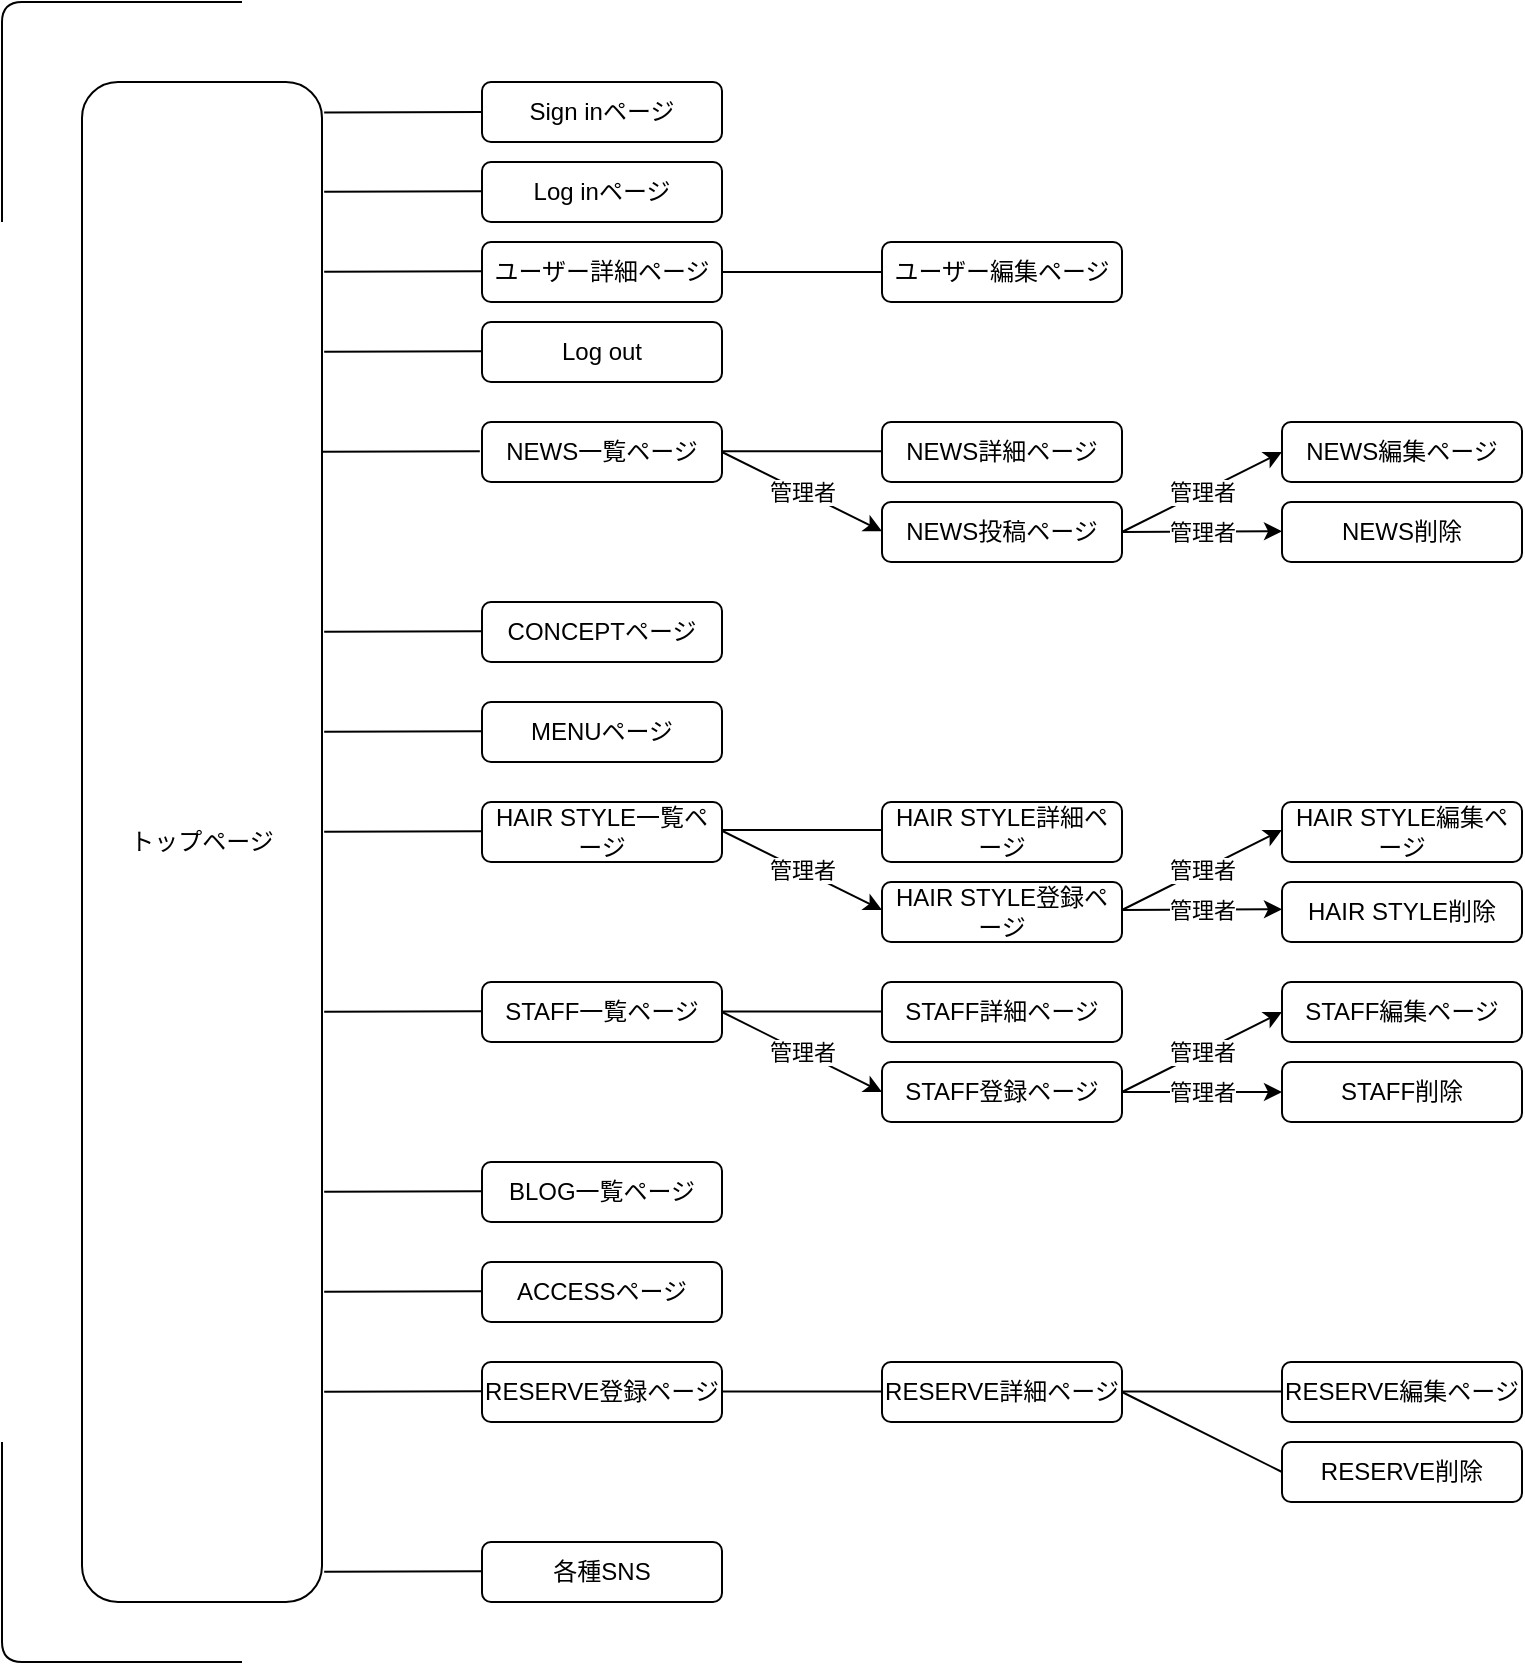<mxfile>
    <diagram id="gTzxo0V6KKp_SFuRiDqh" name="ページ1">
        <mxGraphModel dx="221" dy="163" grid="1" gridSize="10" guides="1" tooltips="1" connect="1" arrows="1" fold="1" page="1" pageScale="1" pageWidth="1169" pageHeight="827" math="0" shadow="0">
            <root>
                <mxCell id="0"/>
                <mxCell id="1" parent="0"/>
                <mxCell id="2" value="トップページ" style="rounded=1;whiteSpace=wrap;html=1;" vertex="1" parent="1">
                    <mxGeometry x="40" y="40" width="120" height="760" as="geometry"/>
                </mxCell>
                <mxCell id="3" value="NEWS一覧ページ" style="rounded=1;whiteSpace=wrap;html=1;" vertex="1" parent="1">
                    <mxGeometry x="240" y="210" width="120" height="30" as="geometry"/>
                </mxCell>
                <mxCell id="4" value="NEWS詳細ページ" style="rounded=1;whiteSpace=wrap;html=1;" vertex="1" parent="1">
                    <mxGeometry x="440" y="210" width="120" height="30" as="geometry"/>
                </mxCell>
                <mxCell id="5" value="NEWS投稿ページ" style="rounded=1;whiteSpace=wrap;html=1;" vertex="1" parent="1">
                    <mxGeometry x="440" y="250" width="120" height="30" as="geometry"/>
                </mxCell>
                <mxCell id="6" value="NEWS編集ページ" style="rounded=1;whiteSpace=wrap;html=1;" vertex="1" parent="1">
                    <mxGeometry x="640" y="210" width="120" height="30" as="geometry"/>
                </mxCell>
                <mxCell id="8" value="NEWS削除" style="rounded=1;whiteSpace=wrap;html=1;" vertex="1" parent="1">
                    <mxGeometry x="640" y="250" width="120" height="30" as="geometry"/>
                </mxCell>
                <mxCell id="11" value="MENUページ" style="rounded=1;whiteSpace=wrap;html=1;" vertex="1" parent="1">
                    <mxGeometry x="240" y="350" width="120" height="30" as="geometry"/>
                </mxCell>
                <mxCell id="12" value="CONCEPTページ" style="rounded=1;whiteSpace=wrap;html=1;" vertex="1" parent="1">
                    <mxGeometry x="240" y="300" width="120" height="30" as="geometry"/>
                </mxCell>
                <mxCell id="13" value="HAIR STYLE詳細ページ" style="rounded=1;whiteSpace=wrap;html=1;" vertex="1" parent="1">
                    <mxGeometry x="440" y="400" width="120" height="30" as="geometry"/>
                </mxCell>
                <mxCell id="14" value="HAIR STYLE登録ページ" style="rounded=1;whiteSpace=wrap;html=1;" vertex="1" parent="1">
                    <mxGeometry x="440" y="440" width="120" height="30" as="geometry"/>
                </mxCell>
                <mxCell id="15" value="HAIR STYLE編集ページ" style="rounded=1;whiteSpace=wrap;html=1;" vertex="1" parent="1">
                    <mxGeometry x="640" y="400" width="120" height="30" as="geometry"/>
                </mxCell>
                <mxCell id="16" value="HAIR STYLE削除" style="rounded=1;whiteSpace=wrap;html=1;" vertex="1" parent="1">
                    <mxGeometry x="640" y="440" width="120" height="30" as="geometry"/>
                </mxCell>
                <mxCell id="17" value="HAIR STYLE一覧ページ" style="rounded=1;whiteSpace=wrap;html=1;" vertex="1" parent="1">
                    <mxGeometry x="240" y="400" width="120" height="30" as="geometry"/>
                </mxCell>
                <mxCell id="18" value="STAFF詳細ページ" style="rounded=1;whiteSpace=wrap;html=1;" vertex="1" parent="1">
                    <mxGeometry x="440" y="490" width="120" height="30" as="geometry"/>
                </mxCell>
                <mxCell id="19" value="STAFF登録ページ" style="rounded=1;whiteSpace=wrap;html=1;" vertex="1" parent="1">
                    <mxGeometry x="440" y="530" width="120" height="30" as="geometry"/>
                </mxCell>
                <mxCell id="20" value="STAFF編集ページ" style="rounded=1;whiteSpace=wrap;html=1;" vertex="1" parent="1">
                    <mxGeometry x="640" y="490" width="120" height="30" as="geometry"/>
                </mxCell>
                <mxCell id="21" value="STAFF削除" style="rounded=1;whiteSpace=wrap;html=1;" vertex="1" parent="1">
                    <mxGeometry x="640" y="530" width="120" height="30" as="geometry"/>
                </mxCell>
                <mxCell id="22" value="STAFF一覧ページ" style="rounded=1;whiteSpace=wrap;html=1;" vertex="1" parent="1">
                    <mxGeometry x="240" y="490" width="120" height="30" as="geometry"/>
                </mxCell>
                <mxCell id="23" value="BLOG一覧ページ" style="rounded=1;whiteSpace=wrap;html=1;" vertex="1" parent="1">
                    <mxGeometry x="240" y="580" width="120" height="30" as="geometry"/>
                </mxCell>
                <mxCell id="24" value="ACCESSページ" style="rounded=1;whiteSpace=wrap;html=1;" vertex="1" parent="1">
                    <mxGeometry x="240" y="630" width="120" height="30" as="geometry"/>
                </mxCell>
                <mxCell id="25" value="RESERVE登録ページ" style="rounded=1;whiteSpace=wrap;html=1;" vertex="1" parent="1">
                    <mxGeometry x="240" y="680" width="120" height="30" as="geometry"/>
                </mxCell>
                <mxCell id="26" value="RESERVE詳細ページ" style="rounded=1;whiteSpace=wrap;html=1;" vertex="1" parent="1">
                    <mxGeometry x="440" y="680" width="120" height="30" as="geometry"/>
                </mxCell>
                <mxCell id="27" value="RESERVE編集ページ" style="rounded=1;whiteSpace=wrap;html=1;" vertex="1" parent="1">
                    <mxGeometry x="640" y="680" width="120" height="30" as="geometry"/>
                </mxCell>
                <mxCell id="28" value="RESERVE削除" style="rounded=1;whiteSpace=wrap;html=1;" vertex="1" parent="1">
                    <mxGeometry x="640" y="720" width="120" height="30" as="geometry"/>
                </mxCell>
                <mxCell id="29" value="Sign inページ" style="rounded=1;whiteSpace=wrap;html=1;" vertex="1" parent="1">
                    <mxGeometry x="240" y="40" width="120" height="30" as="geometry"/>
                </mxCell>
                <mxCell id="30" value="Log inページ" style="rounded=1;whiteSpace=wrap;html=1;" vertex="1" parent="1">
                    <mxGeometry x="240" y="80" width="120" height="30" as="geometry"/>
                </mxCell>
                <mxCell id="31" value="ユーザー詳細ページ" style="rounded=1;whiteSpace=wrap;html=1;" vertex="1" parent="1">
                    <mxGeometry x="240" y="120" width="120" height="30" as="geometry"/>
                </mxCell>
                <mxCell id="32" value="Log out" style="rounded=1;whiteSpace=wrap;html=1;" vertex="1" parent="1">
                    <mxGeometry x="240" y="160" width="120" height="30" as="geometry"/>
                </mxCell>
                <mxCell id="33" value="ユーザー編集ページ" style="rounded=1;whiteSpace=wrap;html=1;" vertex="1" parent="1">
                    <mxGeometry x="440" y="120" width="120" height="30" as="geometry"/>
                </mxCell>
                <mxCell id="35" value="各種SNS" style="rounded=1;whiteSpace=wrap;html=1;" vertex="1" parent="1">
                    <mxGeometry x="240" y="770" width="120" height="30" as="geometry"/>
                </mxCell>
                <mxCell id="50" value="" style="endArrow=none;html=1;exitX=1;exitY=0.5;exitDx=0;exitDy=0;entryX=0;entryY=0.5;entryDx=0;entryDy=0;" edge="1" parent="1" source="31" target="33">
                    <mxGeometry width="50" height="50" relative="1" as="geometry">
                        <mxPoint x="380" y="230" as="sourcePoint"/>
                        <mxPoint x="430" y="180" as="targetPoint"/>
                    </mxGeometry>
                </mxCell>
                <mxCell id="51" value="" style="endArrow=none;html=1;exitX=1;exitY=0.5;exitDx=0;exitDy=0;entryX=0;entryY=0.5;entryDx=0;entryDy=0;" edge="1" parent="1">
                    <mxGeometry width="50" height="50" relative="1" as="geometry">
                        <mxPoint x="360" y="224.63" as="sourcePoint"/>
                        <mxPoint x="440" y="224.63" as="targetPoint"/>
                    </mxGeometry>
                </mxCell>
                <mxCell id="52" value="" style="endArrow=classic;html=1;exitX=1;exitY=0.5;exitDx=0;exitDy=0;" edge="1" parent="1" source="3">
                    <mxGeometry relative="1" as="geometry">
                        <mxPoint x="400" y="265" as="sourcePoint"/>
                        <mxPoint x="440" y="264.63" as="targetPoint"/>
                    </mxGeometry>
                </mxCell>
                <mxCell id="53" value="管理者" style="edgeLabel;resizable=0;html=1;align=center;verticalAlign=middle;" connectable="0" vertex="1" parent="52">
                    <mxGeometry relative="1" as="geometry"/>
                </mxCell>
                <mxCell id="57" value="" style="endArrow=classic;html=1;" edge="1" parent="1">
                    <mxGeometry relative="1" as="geometry">
                        <mxPoint x="560" y="265" as="sourcePoint"/>
                        <mxPoint x="640" y="264.63" as="targetPoint"/>
                    </mxGeometry>
                </mxCell>
                <mxCell id="58" value="管理者" style="edgeLabel;resizable=0;html=1;align=center;verticalAlign=middle;" connectable="0" vertex="1" parent="57">
                    <mxGeometry relative="1" as="geometry"/>
                </mxCell>
                <mxCell id="60" value="" style="endArrow=classic;html=1;entryX=0;entryY=0.5;entryDx=0;entryDy=0;exitX=1;exitY=0.5;exitDx=0;exitDy=0;" edge="1" parent="1" source="5" target="6">
                    <mxGeometry relative="1" as="geometry">
                        <mxPoint x="560" y="260" as="sourcePoint"/>
                        <mxPoint x="450" y="280" as="targetPoint"/>
                    </mxGeometry>
                </mxCell>
                <mxCell id="61" value="管理者" style="edgeLabel;resizable=0;html=1;align=center;verticalAlign=middle;" connectable="0" vertex="1" parent="60">
                    <mxGeometry relative="1" as="geometry"/>
                </mxCell>
                <mxCell id="62" value="" style="endArrow=none;html=1;exitX=0;exitY=0.5;exitDx=0;exitDy=0;entryX=1.009;entryY=0.02;entryDx=0;entryDy=0;entryPerimeter=0;" edge="1" parent="1" source="29" target="2">
                    <mxGeometry width="50" height="50" relative="1" as="geometry">
                        <mxPoint x="170" y="120" as="sourcePoint"/>
                        <mxPoint x="220" y="70" as="targetPoint"/>
                    </mxGeometry>
                </mxCell>
                <mxCell id="63" value="" style="endArrow=none;html=1;exitX=0;exitY=0.5;exitDx=0;exitDy=0;entryX=1.009;entryY=0.02;entryDx=0;entryDy=0;entryPerimeter=0;" edge="1" parent="1">
                    <mxGeometry width="50" height="50" relative="1" as="geometry">
                        <mxPoint x="240" y="94.68" as="sourcePoint"/>
                        <mxPoint x="161.08" y="94.88" as="targetPoint"/>
                    </mxGeometry>
                </mxCell>
                <mxCell id="64" value="" style="endArrow=none;html=1;exitX=0;exitY=0.5;exitDx=0;exitDy=0;entryX=1.009;entryY=0.02;entryDx=0;entryDy=0;entryPerimeter=0;" edge="1" parent="1">
                    <mxGeometry width="50" height="50" relative="1" as="geometry">
                        <mxPoint x="240" y="134.68" as="sourcePoint"/>
                        <mxPoint x="161.08" y="134.88" as="targetPoint"/>
                    </mxGeometry>
                </mxCell>
                <mxCell id="65" value="" style="endArrow=none;html=1;exitX=0;exitY=0.5;exitDx=0;exitDy=0;entryX=1.009;entryY=0.02;entryDx=0;entryDy=0;entryPerimeter=0;" edge="1" parent="1">
                    <mxGeometry width="50" height="50" relative="1" as="geometry">
                        <mxPoint x="240" y="174.68" as="sourcePoint"/>
                        <mxPoint x="161.08" y="174.88" as="targetPoint"/>
                    </mxGeometry>
                </mxCell>
                <mxCell id="66" value="" style="endArrow=none;html=1;exitX=0;exitY=0.5;exitDx=0;exitDy=0;entryX=1.009;entryY=0.02;entryDx=0;entryDy=0;entryPerimeter=0;" edge="1" parent="1">
                    <mxGeometry width="50" height="50" relative="1" as="geometry">
                        <mxPoint x="238.92" y="224.68" as="sourcePoint"/>
                        <mxPoint x="160.0" y="224.88" as="targetPoint"/>
                    </mxGeometry>
                </mxCell>
                <mxCell id="67" value="" style="endArrow=none;html=1;exitX=0;exitY=0.5;exitDx=0;exitDy=0;entryX=1.009;entryY=0.02;entryDx=0;entryDy=0;entryPerimeter=0;" edge="1" parent="1">
                    <mxGeometry width="50" height="50" relative="1" as="geometry">
                        <mxPoint x="240.0" y="314.68" as="sourcePoint"/>
                        <mxPoint x="161.08" y="314.88" as="targetPoint"/>
                    </mxGeometry>
                </mxCell>
                <mxCell id="68" value="" style="endArrow=none;html=1;exitX=0;exitY=0.5;exitDx=0;exitDy=0;entryX=1.009;entryY=0.02;entryDx=0;entryDy=0;entryPerimeter=0;" edge="1" parent="1">
                    <mxGeometry width="50" height="50" relative="1" as="geometry">
                        <mxPoint x="240" y="364.68" as="sourcePoint"/>
                        <mxPoint x="161.08" y="364.88" as="targetPoint"/>
                    </mxGeometry>
                </mxCell>
                <mxCell id="69" value="" style="endArrow=none;html=1;exitX=0;exitY=0.5;exitDx=0;exitDy=0;entryX=1.009;entryY=0.02;entryDx=0;entryDy=0;entryPerimeter=0;" edge="1" parent="1">
                    <mxGeometry width="50" height="50" relative="1" as="geometry">
                        <mxPoint x="240" y="414.68" as="sourcePoint"/>
                        <mxPoint x="161.08" y="414.88" as="targetPoint"/>
                    </mxGeometry>
                </mxCell>
                <mxCell id="70" value="" style="endArrow=none;html=1;exitX=0;exitY=0.5;exitDx=0;exitDy=0;entryX=1.009;entryY=0.02;entryDx=0;entryDy=0;entryPerimeter=0;" edge="1" parent="1">
                    <mxGeometry width="50" height="50" relative="1" as="geometry">
                        <mxPoint x="240" y="504.68" as="sourcePoint"/>
                        <mxPoint x="161.08" y="504.88" as="targetPoint"/>
                    </mxGeometry>
                </mxCell>
                <mxCell id="71" value="" style="endArrow=none;html=1;exitX=0;exitY=0.5;exitDx=0;exitDy=0;entryX=1.009;entryY=0.02;entryDx=0;entryDy=0;entryPerimeter=0;" edge="1" parent="1">
                    <mxGeometry width="50" height="50" relative="1" as="geometry">
                        <mxPoint x="240" y="594.68" as="sourcePoint"/>
                        <mxPoint x="161.08" y="594.88" as="targetPoint"/>
                    </mxGeometry>
                </mxCell>
                <mxCell id="72" value="" style="endArrow=none;html=1;exitX=0;exitY=0.5;exitDx=0;exitDy=0;entryX=1.009;entryY=0.02;entryDx=0;entryDy=0;entryPerimeter=0;" edge="1" parent="1">
                    <mxGeometry width="50" height="50" relative="1" as="geometry">
                        <mxPoint x="240" y="644.68" as="sourcePoint"/>
                        <mxPoint x="161.08" y="644.88" as="targetPoint"/>
                    </mxGeometry>
                </mxCell>
                <mxCell id="73" value="" style="endArrow=none;html=1;exitX=0;exitY=0.5;exitDx=0;exitDy=0;entryX=1.009;entryY=0.02;entryDx=0;entryDy=0;entryPerimeter=0;" edge="1" parent="1">
                    <mxGeometry width="50" height="50" relative="1" as="geometry">
                        <mxPoint x="240" y="694.68" as="sourcePoint"/>
                        <mxPoint x="161.08" y="694.88" as="targetPoint"/>
                    </mxGeometry>
                </mxCell>
                <mxCell id="74" value="" style="endArrow=none;html=1;exitX=0;exitY=0.5;exitDx=0;exitDy=0;entryX=1.009;entryY=0.02;entryDx=0;entryDy=0;entryPerimeter=0;" edge="1" parent="1">
                    <mxGeometry width="50" height="50" relative="1" as="geometry">
                        <mxPoint x="240" y="784.68" as="sourcePoint"/>
                        <mxPoint x="161.08" y="784.88" as="targetPoint"/>
                    </mxGeometry>
                </mxCell>
                <mxCell id="75" value="" style="endArrow=none;html=1;exitX=1;exitY=0.5;exitDx=0;exitDy=0;entryX=0;entryY=0.5;entryDx=0;entryDy=0;" edge="1" parent="1">
                    <mxGeometry width="50" height="50" relative="1" as="geometry">
                        <mxPoint x="360" y="414" as="sourcePoint"/>
                        <mxPoint x="440.0" y="414" as="targetPoint"/>
                    </mxGeometry>
                </mxCell>
                <mxCell id="76" value="" style="endArrow=classic;html=1;exitX=1;exitY=0.5;exitDx=0;exitDy=0;" edge="1" parent="1">
                    <mxGeometry relative="1" as="geometry">
                        <mxPoint x="360" y="414.37" as="sourcePoint"/>
                        <mxPoint x="440.0" y="454" as="targetPoint"/>
                    </mxGeometry>
                </mxCell>
                <mxCell id="77" value="管理者" style="edgeLabel;resizable=0;html=1;align=center;verticalAlign=middle;" connectable="0" vertex="1" parent="76">
                    <mxGeometry relative="1" as="geometry"/>
                </mxCell>
                <mxCell id="78" value="" style="endArrow=classic;html=1;" edge="1" parent="1">
                    <mxGeometry relative="1" as="geometry">
                        <mxPoint x="560.0" y="454" as="sourcePoint"/>
                        <mxPoint x="640" y="453.63" as="targetPoint"/>
                    </mxGeometry>
                </mxCell>
                <mxCell id="79" value="管理者" style="edgeLabel;resizable=0;html=1;align=center;verticalAlign=middle;" connectable="0" vertex="1" parent="78">
                    <mxGeometry relative="1" as="geometry"/>
                </mxCell>
                <mxCell id="80" value="" style="endArrow=classic;html=1;entryX=0;entryY=0.5;entryDx=0;entryDy=0;exitX=1;exitY=0.5;exitDx=0;exitDy=0;" edge="1" parent="1">
                    <mxGeometry relative="1" as="geometry">
                        <mxPoint x="560.0" y="454" as="sourcePoint"/>
                        <mxPoint x="640" y="414" as="targetPoint"/>
                    </mxGeometry>
                </mxCell>
                <mxCell id="81" value="管理者" style="edgeLabel;resizable=0;html=1;align=center;verticalAlign=middle;" connectable="0" vertex="1" parent="80">
                    <mxGeometry relative="1" as="geometry"/>
                </mxCell>
                <mxCell id="82" value="" style="endArrow=none;html=1;exitX=1;exitY=0.5;exitDx=0;exitDy=0;entryX=0;entryY=0.5;entryDx=0;entryDy=0;" edge="1" parent="1">
                    <mxGeometry width="50" height="50" relative="1" as="geometry">
                        <mxPoint x="360" y="504.79" as="sourcePoint"/>
                        <mxPoint x="440" y="504.79" as="targetPoint"/>
                    </mxGeometry>
                </mxCell>
                <mxCell id="83" value="" style="endArrow=classic;html=1;entryX=0;entryY=0.5;entryDx=0;entryDy=0;exitX=1;exitY=0.5;exitDx=0;exitDy=0;" edge="1" parent="1" source="22" target="19">
                    <mxGeometry relative="1" as="geometry">
                        <mxPoint x="360" y="510" as="sourcePoint"/>
                        <mxPoint x="440" y="540.0" as="targetPoint"/>
                    </mxGeometry>
                </mxCell>
                <mxCell id="84" value="管理者" style="edgeLabel;resizable=0;html=1;align=center;verticalAlign=middle;" connectable="0" vertex="1" parent="83">
                    <mxGeometry relative="1" as="geometry"/>
                </mxCell>
                <mxCell id="85" value="" style="endArrow=classic;html=1;exitX=1;exitY=0.5;exitDx=0;exitDy=0;entryX=0;entryY=0.5;entryDx=0;entryDy=0;" edge="1" parent="1" source="19" target="21">
                    <mxGeometry relative="1" as="geometry">
                        <mxPoint x="560" y="524.98" as="sourcePoint"/>
                        <mxPoint x="640" y="524.61" as="targetPoint"/>
                    </mxGeometry>
                </mxCell>
                <mxCell id="86" value="管理者" style="edgeLabel;resizable=0;html=1;align=center;verticalAlign=middle;" connectable="0" vertex="1" parent="85">
                    <mxGeometry relative="1" as="geometry"/>
                </mxCell>
                <mxCell id="87" value="" style="endArrow=classic;html=1;entryX=0;entryY=0.5;entryDx=0;entryDy=0;exitX=1;exitY=0.5;exitDx=0;exitDy=0;" edge="1" parent="1" source="19" target="20">
                    <mxGeometry relative="1" as="geometry">
                        <mxPoint x="560" y="524.98" as="sourcePoint"/>
                        <mxPoint x="640" y="484.98" as="targetPoint"/>
                    </mxGeometry>
                </mxCell>
                <mxCell id="88" value="管理者" style="edgeLabel;resizable=0;html=1;align=center;verticalAlign=middle;" connectable="0" vertex="1" parent="87">
                    <mxGeometry relative="1" as="geometry"/>
                </mxCell>
                <mxCell id="89" value="" style="endArrow=none;html=1;exitX=1;exitY=0.5;exitDx=0;exitDy=0;entryX=0;entryY=0.5;entryDx=0;entryDy=0;" edge="1" parent="1">
                    <mxGeometry width="50" height="50" relative="1" as="geometry">
                        <mxPoint x="360" y="694.74" as="sourcePoint"/>
                        <mxPoint x="440" y="694.74" as="targetPoint"/>
                    </mxGeometry>
                </mxCell>
                <mxCell id="95" value="" style="endArrow=none;html=1;" edge="1" parent="1">
                    <mxGeometry width="50" height="50" relative="1" as="geometry">
                        <mxPoint y="110" as="sourcePoint"/>
                        <mxPoint x="120" as="targetPoint"/>
                        <Array as="points">
                            <mxPoint/>
                        </Array>
                    </mxGeometry>
                </mxCell>
                <mxCell id="96" value="" style="endArrow=none;html=1;" edge="1" parent="1">
                    <mxGeometry width="50" height="50" relative="1" as="geometry">
                        <mxPoint y="720" as="sourcePoint"/>
                        <mxPoint x="120" y="830" as="targetPoint"/>
                        <Array as="points">
                            <mxPoint y="830"/>
                        </Array>
                    </mxGeometry>
                </mxCell>
                <mxCell id="98" value="" style="endArrow=none;html=1;exitX=1;exitY=0.5;exitDx=0;exitDy=0;entryX=0;entryY=0.5;entryDx=0;entryDy=0;" edge="1" parent="1">
                    <mxGeometry width="50" height="50" relative="1" as="geometry">
                        <mxPoint x="560" y="694.78" as="sourcePoint"/>
                        <mxPoint x="640" y="694.78" as="targetPoint"/>
                    </mxGeometry>
                </mxCell>
                <mxCell id="99" value="" style="endArrow=none;html=1;exitX=1;exitY=0.5;exitDx=0;exitDy=0;entryX=0;entryY=0.5;entryDx=0;entryDy=0;" edge="1" parent="1" source="26" target="28">
                    <mxGeometry width="50" height="50" relative="1" as="geometry">
                        <mxPoint x="570" y="704.78" as="sourcePoint"/>
                        <mxPoint x="650" y="704.78" as="targetPoint"/>
                    </mxGeometry>
                </mxCell>
            </root>
        </mxGraphModel>
    </diagram>
</mxfile>